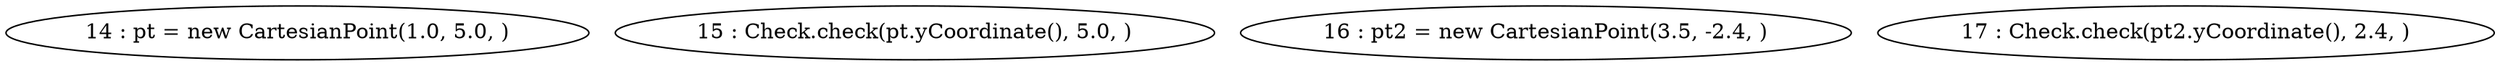 digraph G {
"14 : pt = new CartesianPoint(1.0, 5.0, )"
"15 : Check.check(pt.yCoordinate(), 5.0, )"
"16 : pt2 = new CartesianPoint(3.5, -2.4, )"
"17 : Check.check(pt2.yCoordinate(), 2.4, )"
}